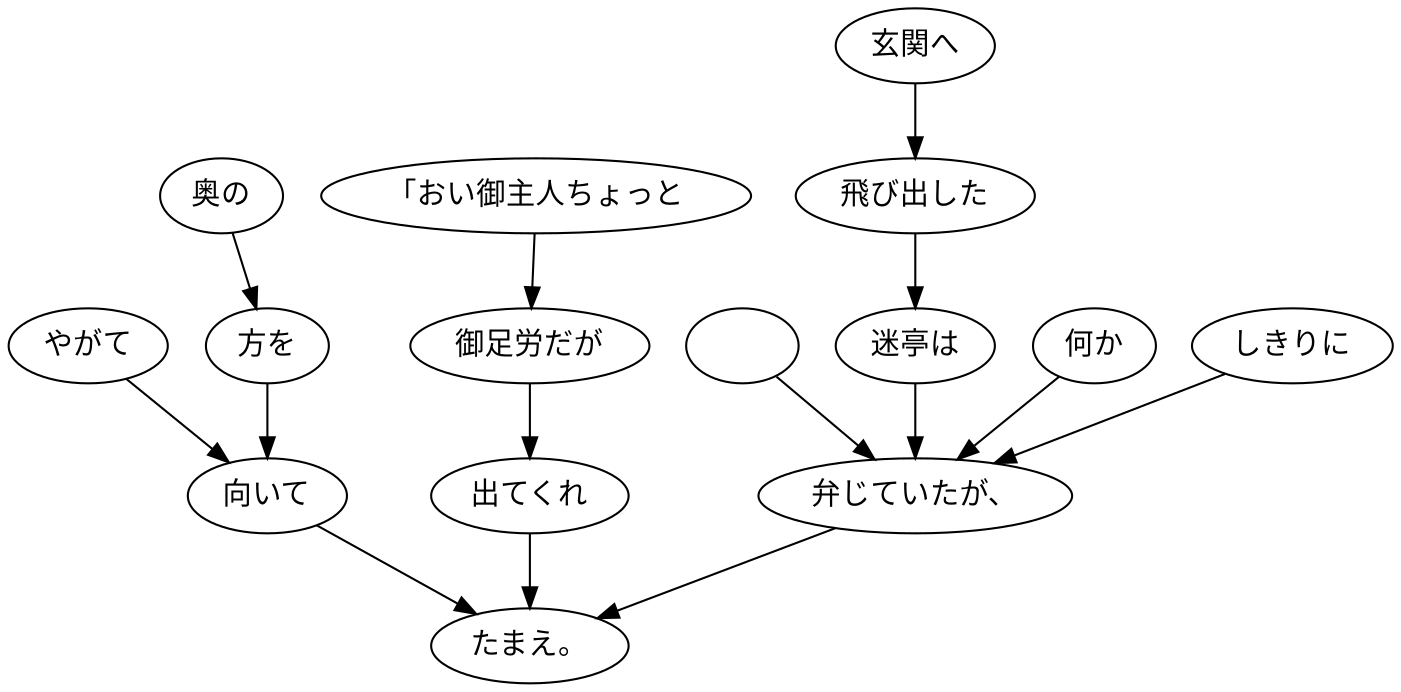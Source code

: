 digraph graph6207 {
	node0 [label="　"];
	node1 [label="玄関へ"];
	node2 [label="飛び出した"];
	node3 [label="迷亭は"];
	node4 [label="何か"];
	node5 [label="しきりに"];
	node6 [label="弁じていたが、"];
	node7 [label="やがて"];
	node8 [label="奥の"];
	node9 [label="方を"];
	node10 [label="向いて"];
	node11 [label="「おい御主人ちょっと"];
	node12 [label="御足労だが"];
	node13 [label="出てくれ"];
	node14 [label="たまえ。"];
	node0 -> node6;
	node1 -> node2;
	node2 -> node3;
	node3 -> node6;
	node4 -> node6;
	node5 -> node6;
	node6 -> node14;
	node7 -> node10;
	node8 -> node9;
	node9 -> node10;
	node10 -> node14;
	node11 -> node12;
	node12 -> node13;
	node13 -> node14;
}
